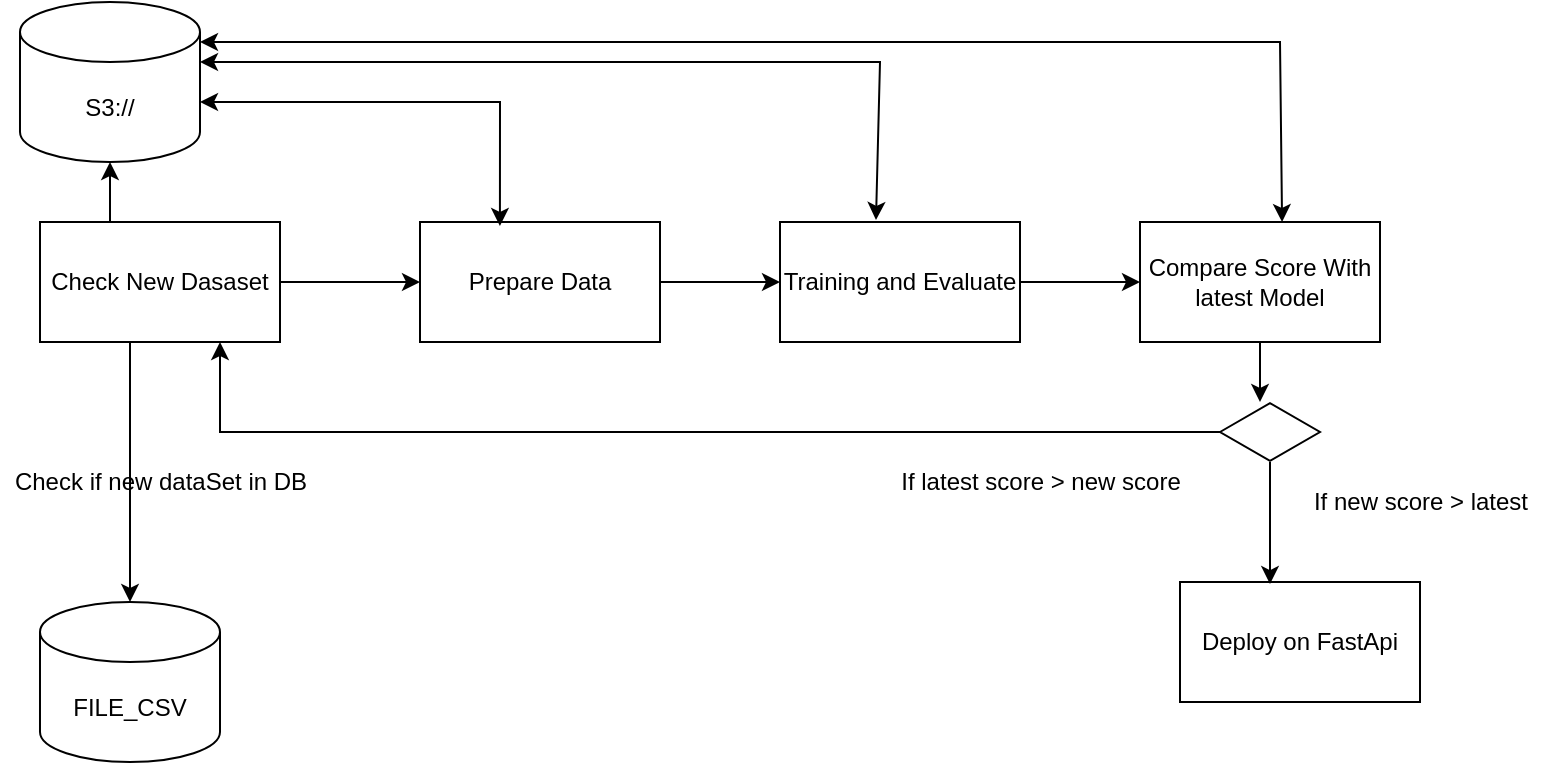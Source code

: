 <mxfile version="16.5.1" type="device"><diagram id="OPsPGXD7PS8J7dE97-0t" name="Page-1"><mxGraphModel dx="1422" dy="905" grid="1" gridSize="10" guides="1" tooltips="1" connect="1" arrows="1" fold="1" page="1" pageScale="1" pageWidth="827" pageHeight="1169" math="0" shadow="0"><root><mxCell id="0"/><mxCell id="1" parent="0"/><mxCell id="4EaUwsEuKjzpJTuW6UyM-14" style="edgeStyle=orthogonalEdgeStyle;rounded=0;orthogonalLoop=1;jettySize=auto;html=1;exitX=1;exitY=0.5;exitDx=0;exitDy=0;" edge="1" parent="1" source="4EaUwsEuKjzpJTuW6UyM-1" target="4EaUwsEuKjzpJTuW6UyM-2"><mxGeometry relative="1" as="geometry"/></mxCell><mxCell id="4EaUwsEuKjzpJTuW6UyM-24" style="edgeStyle=orthogonalEdgeStyle;rounded=0;orthogonalLoop=1;jettySize=auto;html=1;exitX=0.25;exitY=0;exitDx=0;exitDy=0;entryX=0.5;entryY=1;entryDx=0;entryDy=0;entryPerimeter=0;" edge="1" parent="1" source="4EaUwsEuKjzpJTuW6UyM-1" target="4EaUwsEuKjzpJTuW6UyM-23"><mxGeometry relative="1" as="geometry"/></mxCell><mxCell id="4EaUwsEuKjzpJTuW6UyM-1" value="Check New Dasaset" style="rounded=0;whiteSpace=wrap;html=1;" vertex="1" parent="1"><mxGeometry x="50" y="120" width="120" height="60" as="geometry"/></mxCell><mxCell id="4EaUwsEuKjzpJTuW6UyM-15" style="edgeStyle=orthogonalEdgeStyle;rounded=0;orthogonalLoop=1;jettySize=auto;html=1;exitX=1;exitY=0.5;exitDx=0;exitDy=0;entryX=0;entryY=0.5;entryDx=0;entryDy=0;" edge="1" parent="1" source="4EaUwsEuKjzpJTuW6UyM-2" target="4EaUwsEuKjzpJTuW6UyM-7"><mxGeometry relative="1" as="geometry"/></mxCell><mxCell id="4EaUwsEuKjzpJTuW6UyM-2" value="Prepare Data" style="rounded=0;whiteSpace=wrap;html=1;" vertex="1" parent="1"><mxGeometry x="240" y="120" width="120" height="60" as="geometry"/></mxCell><mxCell id="4EaUwsEuKjzpJTuW6UyM-16" style="edgeStyle=orthogonalEdgeStyle;rounded=0;orthogonalLoop=1;jettySize=auto;html=1;exitX=1;exitY=0.5;exitDx=0;exitDy=0;entryX=0;entryY=0.5;entryDx=0;entryDy=0;" edge="1" parent="1" source="4EaUwsEuKjzpJTuW6UyM-7" target="4EaUwsEuKjzpJTuW6UyM-8"><mxGeometry relative="1" as="geometry"/></mxCell><mxCell id="4EaUwsEuKjzpJTuW6UyM-7" value="Training and Evaluate" style="rounded=0;whiteSpace=wrap;html=1;" vertex="1" parent="1"><mxGeometry x="420" y="120" width="120" height="60" as="geometry"/></mxCell><mxCell id="4EaUwsEuKjzpJTuW6UyM-19" style="edgeStyle=orthogonalEdgeStyle;rounded=0;orthogonalLoop=1;jettySize=auto;html=1;exitX=0.5;exitY=1;exitDx=0;exitDy=0;entryX=0.4;entryY=0;entryDx=0;entryDy=0;entryPerimeter=0;" edge="1" parent="1" source="4EaUwsEuKjzpJTuW6UyM-8" target="4EaUwsEuKjzpJTuW6UyM-17"><mxGeometry relative="1" as="geometry"/></mxCell><mxCell id="4EaUwsEuKjzpJTuW6UyM-8" value="Compare Score With latest Model" style="rounded=0;whiteSpace=wrap;html=1;" vertex="1" parent="1"><mxGeometry x="600" y="120" width="120" height="60" as="geometry"/></mxCell><mxCell id="4EaUwsEuKjzpJTuW6UyM-9" value="Deploy on FastApi" style="rounded=0;whiteSpace=wrap;html=1;" vertex="1" parent="1"><mxGeometry x="620" y="300" width="120" height="60" as="geometry"/></mxCell><mxCell id="4EaUwsEuKjzpJTuW6UyM-10" value="FILE_CSV" style="shape=cylinder3;whiteSpace=wrap;html=1;boundedLbl=1;backgroundOutline=1;size=15;" vertex="1" parent="1"><mxGeometry x="50" y="310" width="90" height="80" as="geometry"/></mxCell><mxCell id="4EaUwsEuKjzpJTuW6UyM-11" value="" style="endArrow=classic;html=1;rounded=0;entryX=0.5;entryY=0;entryDx=0;entryDy=0;entryPerimeter=0;" edge="1" parent="1" target="4EaUwsEuKjzpJTuW6UyM-10"><mxGeometry relative="1" as="geometry"><mxPoint x="95" y="180" as="sourcePoint"/><mxPoint x="190" y="180" as="targetPoint"/><Array as="points"><mxPoint x="95" y="250"/></Array></mxGeometry></mxCell><mxCell id="4EaUwsEuKjzpJTuW6UyM-13" value="Check if new dataSet in DB" style="text;html=1;resizable=0;autosize=1;align=center;verticalAlign=middle;points=[];fillColor=none;strokeColor=none;rounded=0;" vertex="1" parent="1"><mxGeometry x="30" y="240" width="160" height="20" as="geometry"/></mxCell><mxCell id="4EaUwsEuKjzpJTuW6UyM-20" style="edgeStyle=orthogonalEdgeStyle;rounded=0;orthogonalLoop=1;jettySize=auto;html=1;entryX=0.375;entryY=0.017;entryDx=0;entryDy=0;entryPerimeter=0;" edge="1" parent="1" source="4EaUwsEuKjzpJTuW6UyM-17" target="4EaUwsEuKjzpJTuW6UyM-9"><mxGeometry relative="1" as="geometry"/></mxCell><mxCell id="4EaUwsEuKjzpJTuW6UyM-21" style="edgeStyle=orthogonalEdgeStyle;rounded=0;orthogonalLoop=1;jettySize=auto;html=1;entryX=0.75;entryY=1;entryDx=0;entryDy=0;" edge="1" parent="1" source="4EaUwsEuKjzpJTuW6UyM-17" target="4EaUwsEuKjzpJTuW6UyM-1"><mxGeometry relative="1" as="geometry"/></mxCell><mxCell id="4EaUwsEuKjzpJTuW6UyM-17" value="" style="html=1;whiteSpace=wrap;aspect=fixed;shape=isoRectangle;" vertex="1" parent="1"><mxGeometry x="640" y="210" width="50" height="30" as="geometry"/></mxCell><mxCell id="4EaUwsEuKjzpJTuW6UyM-18" value="If new score &amp;gt; latest" style="text;html=1;resizable=0;autosize=1;align=center;verticalAlign=middle;points=[];fillColor=none;strokeColor=none;rounded=0;" vertex="1" parent="1"><mxGeometry x="680" y="250" width="120" height="20" as="geometry"/></mxCell><mxCell id="4EaUwsEuKjzpJTuW6UyM-22" value="If latest score &amp;gt; new score" style="text;html=1;resizable=0;autosize=1;align=center;verticalAlign=middle;points=[];fillColor=none;strokeColor=none;rounded=0;" vertex="1" parent="1"><mxGeometry x="470" y="240" width="160" height="20" as="geometry"/></mxCell><mxCell id="4EaUwsEuKjzpJTuW6UyM-23" value="S3://" style="shape=cylinder3;whiteSpace=wrap;html=1;boundedLbl=1;backgroundOutline=1;size=15;" vertex="1" parent="1"><mxGeometry x="40" y="10" width="90" height="80" as="geometry"/></mxCell><mxCell id="4EaUwsEuKjzpJTuW6UyM-27" value="" style="endArrow=classic;startArrow=classic;html=1;rounded=0;exitX=0.333;exitY=0.033;exitDx=0;exitDy=0;exitPerimeter=0;" edge="1" parent="1" source="4EaUwsEuKjzpJTuW6UyM-2"><mxGeometry width="50" height="50" relative="1" as="geometry"><mxPoint x="280" y="110" as="sourcePoint"/><mxPoint x="130" y="60" as="targetPoint"/><Array as="points"><mxPoint x="280" y="60"/></Array></mxGeometry></mxCell><mxCell id="4EaUwsEuKjzpJTuW6UyM-28" value="" style="endArrow=classic;startArrow=classic;html=1;rounded=0;exitX=0.4;exitY=-0.017;exitDx=0;exitDy=0;exitPerimeter=0;" edge="1" parent="1" source="4EaUwsEuKjzpJTuW6UyM-7"><mxGeometry width="50" height="50" relative="1" as="geometry"><mxPoint x="279.96" y="101.98" as="sourcePoint"/><mxPoint x="130" y="40" as="targetPoint"/><Array as="points"><mxPoint x="470" y="40"/></Array></mxGeometry></mxCell><mxCell id="4EaUwsEuKjzpJTuW6UyM-29" value="" style="endArrow=classic;startArrow=classic;html=1;rounded=0;exitX=0.592;exitY=0;exitDx=0;exitDy=0;exitPerimeter=0;" edge="1" parent="1" source="4EaUwsEuKjzpJTuW6UyM-8"><mxGeometry width="50" height="50" relative="1" as="geometry"><mxPoint x="468" y="108.98" as="sourcePoint"/><mxPoint x="130" y="30" as="targetPoint"/><Array as="points"><mxPoint x="670" y="30"/></Array></mxGeometry></mxCell></root></mxGraphModel></diagram></mxfile>